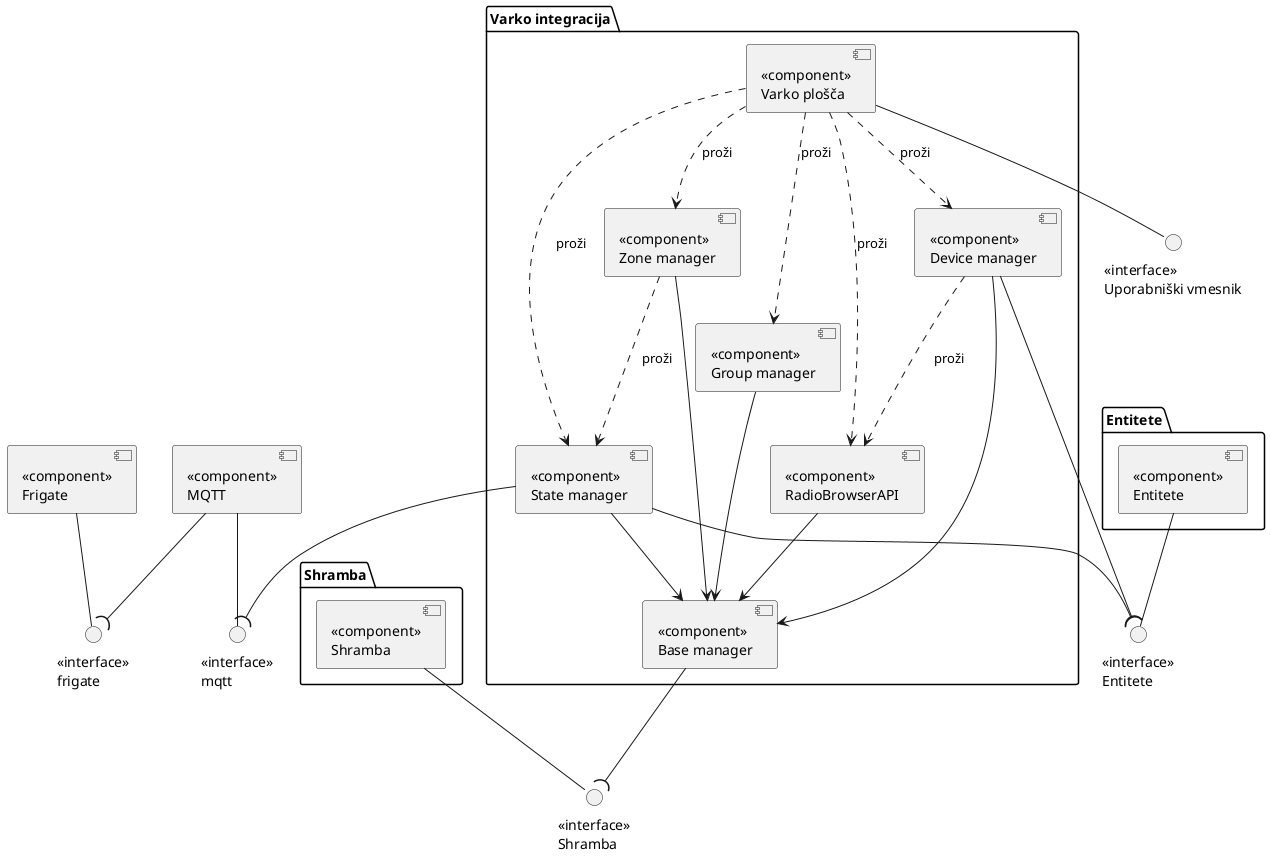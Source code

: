 @startuml
package "Varko integracija" {
    component "<<component>>\nBase manager" as baseManager
    component "<<component>>\nDevice manager" as deviceManager
    component "<<component>>\nGroup manager" as groupManager
    component "<<component>>\nState manager" as stateManager
    component "<<component>>\nZone manager" as zonesManager
    component "<<component>>\nVarko plošča" as varkoDashboard
    component "<<component>>\nRadioBrowserAPI" as radioBrowserAPI
    deviceManager --> baseManager
    groupManager --> baseManager
    stateManager --> baseManager
    zonesManager --> baseManager
    radioBrowserAPI --> baseManager
}

package "Shramba" {
    component "<<component>>\nShramba" as store
}
package "Entitete" {
    component "<<component>>\nEntitete" as entities
}

component "<<component>>\nFrigate" as frigate
component "<<component>>\nMQTT" as mqtt

varkoDashboard ..> deviceManager : proži
varkoDashboard ..> groupManager : proži
varkoDashboard ..> zonesManager : proži
varkoDashboard ..> stateManager : proži
varkoDashboard ..> radioBrowserAPI : proži
deviceManager ..> radioBrowserAPI: proži

zonesManager ..> stateManager : proži

interface "<<interface>>\nUporabniški vmesnik" as uporabniskiVmesnik
interface "<<interface>>\nShramba" as storeInterface
interface "<<interface>>\nmqtt" as mqttInterface
interface "<<interface>>\nfrigate" as frigateInterface
interface "<<interface>>\nEntitete" as entitiesInterface

varkoDashboard -- uporabniskiVmesnik
frigate -- frigateInterface
mqtt --( frigateInterface
mqtt -- mqttInterface
stateManager --( mqttInterface
store -- storeInterface
baseManager --( storeInterface
entities -- entitiesInterface
deviceManager --( entitiesInterface
stateManager --( entitiesInterface

@enduml